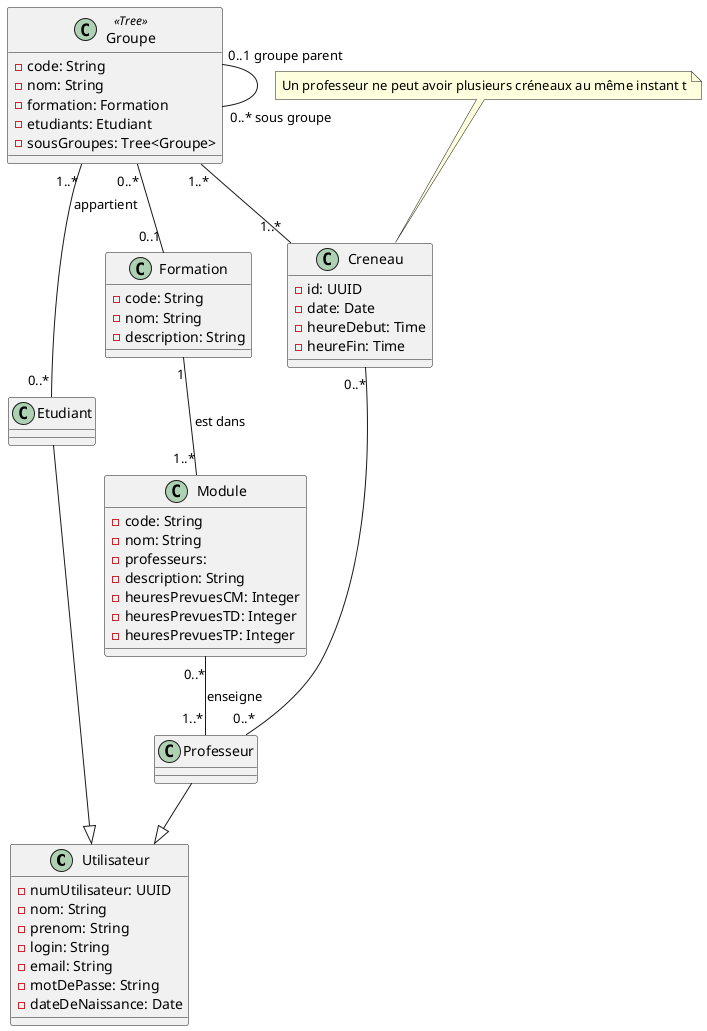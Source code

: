 @startuml Diagramme de classes du projet PNG
class Utilisateur
{
    - numUtilisateur: UUID /'Uniquement pour notre base de donnée'/ 
    - nom: String
    - prenom: String
    - login: String
    - email: String
    - motDePasse: String
    - dateDeNaissance: Date
}

class Professeur
{
    
}

class Etudiant
{

}

Professeur --|> Utilisateur
Etudiant --|> Utilisateur

class Module
{
    - code: String
    - nom: String
    - professeurs:
    - description: String
    - heuresPrevuesCM: Integer
    - heuresPrevuesTD: Integer
    - heuresPrevuesTP: Integer
}
Module "0..*" -- "1..*" Professeur : "enseigne"

class Formation
{
    - code: String
    - nom: String
    - description: String
}

Formation "1" -- "1..*" Module : "est dans"

class Groupe <<Tree>>
{
    - code: String
    - nom: String
    - formation: Formation
    - etudiants: Etudiant
    - sousGroupes: Tree<Groupe>
}

Groupe "0..1 groupe parent" -- "0..* sous groupe" Groupe 
Groupe "0..*" -- "0..1" Formation
Groupe "1..*" -- "0..*" Etudiant : appartient

class Creneau
{
    - id: UUID
    - date: Date
    /' gérer l'UTC '/
    - heureDebut: Time
    - heureFin: Time
}

Creneau "0..*"  -- "0..*" Professeur
Groupe "1..*" -- "1..*" Creneau

note "Un professeur ne peut avoir plusieurs créneaux au même instant t" as n1
n1 .. Creneau

@enduml